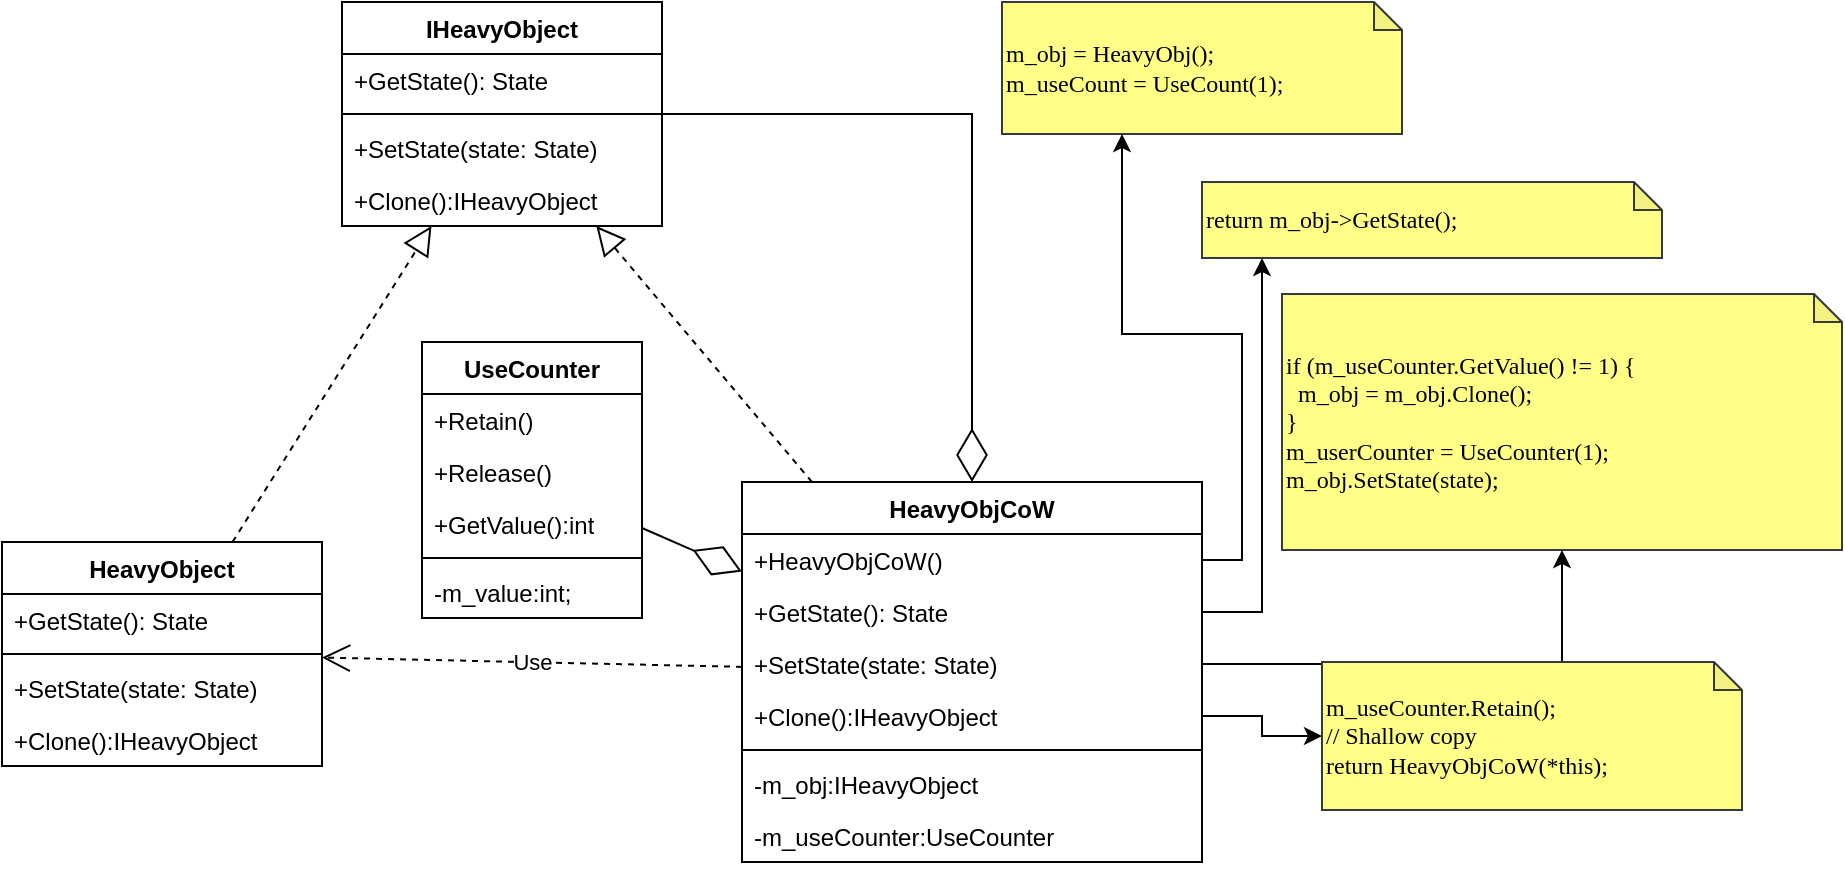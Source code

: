 <mxfile version="22.0.3" type="device">
  <diagram name="Page-1" id="vhR3uLtPj1EHA3B5LUFv">
    <mxGraphModel dx="1434" dy="844" grid="1" gridSize="10" guides="1" tooltips="1" connect="1" arrows="1" fold="1" page="1" pageScale="1" pageWidth="850" pageHeight="1100" math="0" shadow="0">
      <root>
        <mxCell id="0" />
        <mxCell id="1" parent="0" />
        <mxCell id="20PvkgDfle7S_juf0EOD-1" value="IHeavyObject" style="swimlane;fontStyle=1;align=center;verticalAlign=top;childLayout=stackLayout;horizontal=1;startSize=26;horizontalStack=0;resizeParent=1;resizeParentMax=0;resizeLast=0;collapsible=1;marginBottom=0;whiteSpace=wrap;html=1;" vertex="1" parent="1">
          <mxGeometry x="400" y="160" width="160" height="112" as="geometry" />
        </mxCell>
        <mxCell id="20PvkgDfle7S_juf0EOD-2" value="+GetState(): State" style="text;strokeColor=none;fillColor=none;align=left;verticalAlign=top;spacingLeft=4;spacingRight=4;overflow=hidden;rotatable=0;points=[[0,0.5],[1,0.5]];portConstraint=eastwest;whiteSpace=wrap;html=1;" vertex="1" parent="20PvkgDfle7S_juf0EOD-1">
          <mxGeometry y="26" width="160" height="26" as="geometry" />
        </mxCell>
        <mxCell id="20PvkgDfle7S_juf0EOD-3" value="" style="line;strokeWidth=1;fillColor=none;align=left;verticalAlign=middle;spacingTop=-1;spacingLeft=3;spacingRight=3;rotatable=0;labelPosition=right;points=[];portConstraint=eastwest;strokeColor=inherit;" vertex="1" parent="20PvkgDfle7S_juf0EOD-1">
          <mxGeometry y="52" width="160" height="8" as="geometry" />
        </mxCell>
        <mxCell id="20PvkgDfle7S_juf0EOD-4" value="+SetState(state: State)" style="text;strokeColor=none;fillColor=none;align=left;verticalAlign=top;spacingLeft=4;spacingRight=4;overflow=hidden;rotatable=0;points=[[0,0.5],[1,0.5]];portConstraint=eastwest;whiteSpace=wrap;html=1;" vertex="1" parent="20PvkgDfle7S_juf0EOD-1">
          <mxGeometry y="60" width="160" height="26" as="geometry" />
        </mxCell>
        <mxCell id="20PvkgDfle7S_juf0EOD-5" value="+Clone():IHeavyObject" style="text;strokeColor=none;fillColor=none;align=left;verticalAlign=top;spacingLeft=4;spacingRight=4;overflow=hidden;rotatable=0;points=[[0,0.5],[1,0.5]];portConstraint=eastwest;whiteSpace=wrap;html=1;" vertex="1" parent="20PvkgDfle7S_juf0EOD-1">
          <mxGeometry y="86" width="160" height="26" as="geometry" />
        </mxCell>
        <mxCell id="20PvkgDfle7S_juf0EOD-6" value="HeavyObject" style="swimlane;fontStyle=1;align=center;verticalAlign=top;childLayout=stackLayout;horizontal=1;startSize=26;horizontalStack=0;resizeParent=1;resizeParentMax=0;resizeLast=0;collapsible=1;marginBottom=0;whiteSpace=wrap;html=1;" vertex="1" parent="1">
          <mxGeometry x="230" y="430" width="160" height="112" as="geometry" />
        </mxCell>
        <mxCell id="20PvkgDfle7S_juf0EOD-7" value="+GetState(): State" style="text;strokeColor=none;fillColor=none;align=left;verticalAlign=top;spacingLeft=4;spacingRight=4;overflow=hidden;rotatable=0;points=[[0,0.5],[1,0.5]];portConstraint=eastwest;whiteSpace=wrap;html=1;" vertex="1" parent="20PvkgDfle7S_juf0EOD-6">
          <mxGeometry y="26" width="160" height="26" as="geometry" />
        </mxCell>
        <mxCell id="20PvkgDfle7S_juf0EOD-8" value="" style="line;strokeWidth=1;fillColor=none;align=left;verticalAlign=middle;spacingTop=-1;spacingLeft=3;spacingRight=3;rotatable=0;labelPosition=right;points=[];portConstraint=eastwest;strokeColor=inherit;" vertex="1" parent="20PvkgDfle7S_juf0EOD-6">
          <mxGeometry y="52" width="160" height="8" as="geometry" />
        </mxCell>
        <mxCell id="20PvkgDfle7S_juf0EOD-9" value="+SetState(state: State)" style="text;strokeColor=none;fillColor=none;align=left;verticalAlign=top;spacingLeft=4;spacingRight=4;overflow=hidden;rotatable=0;points=[[0,0.5],[1,0.5]];portConstraint=eastwest;whiteSpace=wrap;html=1;" vertex="1" parent="20PvkgDfle7S_juf0EOD-6">
          <mxGeometry y="60" width="160" height="26" as="geometry" />
        </mxCell>
        <mxCell id="20PvkgDfle7S_juf0EOD-10" value="+Clone():IHeavyObject" style="text;strokeColor=none;fillColor=none;align=left;verticalAlign=top;spacingLeft=4;spacingRight=4;overflow=hidden;rotatable=0;points=[[0,0.5],[1,0.5]];portConstraint=eastwest;whiteSpace=wrap;html=1;" vertex="1" parent="20PvkgDfle7S_juf0EOD-6">
          <mxGeometry y="86" width="160" height="26" as="geometry" />
        </mxCell>
        <mxCell id="20PvkgDfle7S_juf0EOD-11" value="" style="endArrow=block;dashed=1;endFill=0;endSize=12;html=1;rounded=0;" edge="1" parent="1" source="20PvkgDfle7S_juf0EOD-6" target="20PvkgDfle7S_juf0EOD-1">
          <mxGeometry width="160" relative="1" as="geometry">
            <mxPoint x="440" y="350" as="sourcePoint" />
            <mxPoint x="600" y="350" as="targetPoint" />
          </mxGeometry>
        </mxCell>
        <mxCell id="20PvkgDfle7S_juf0EOD-12" value="HeavyObjCoW" style="swimlane;fontStyle=1;align=center;verticalAlign=top;childLayout=stackLayout;horizontal=1;startSize=26;horizontalStack=0;resizeParent=1;resizeParentMax=0;resizeLast=0;collapsible=1;marginBottom=0;whiteSpace=wrap;html=1;" vertex="1" parent="1">
          <mxGeometry x="600" y="400" width="230" height="190" as="geometry" />
        </mxCell>
        <mxCell id="20PvkgDfle7S_juf0EOD-37" value="+HeavyObjCoW()" style="text;strokeColor=none;fillColor=none;align=left;verticalAlign=top;spacingLeft=4;spacingRight=4;overflow=hidden;rotatable=0;points=[[0,0.5],[1,0.5]];portConstraint=eastwest;whiteSpace=wrap;html=1;" vertex="1" parent="20PvkgDfle7S_juf0EOD-12">
          <mxGeometry y="26" width="230" height="26" as="geometry" />
        </mxCell>
        <mxCell id="20PvkgDfle7S_juf0EOD-13" value="+GetState(): State" style="text;strokeColor=none;fillColor=none;align=left;verticalAlign=top;spacingLeft=4;spacingRight=4;overflow=hidden;rotatable=0;points=[[0,0.5],[1,0.5]];portConstraint=eastwest;whiteSpace=wrap;html=1;" vertex="1" parent="20PvkgDfle7S_juf0EOD-12">
          <mxGeometry y="52" width="230" height="26" as="geometry" />
        </mxCell>
        <mxCell id="20PvkgDfle7S_juf0EOD-15" value="+SetState(state: State)" style="text;strokeColor=none;fillColor=none;align=left;verticalAlign=top;spacingLeft=4;spacingRight=4;overflow=hidden;rotatable=0;points=[[0,0.5],[1,0.5]];portConstraint=eastwest;whiteSpace=wrap;html=1;" vertex="1" parent="20PvkgDfle7S_juf0EOD-12">
          <mxGeometry y="78" width="230" height="26" as="geometry" />
        </mxCell>
        <mxCell id="20PvkgDfle7S_juf0EOD-16" value="+Clone():IHeavyObject" style="text;strokeColor=none;fillColor=none;align=left;verticalAlign=top;spacingLeft=4;spacingRight=4;overflow=hidden;rotatable=0;points=[[0,0.5],[1,0.5]];portConstraint=eastwest;whiteSpace=wrap;html=1;" vertex="1" parent="20PvkgDfle7S_juf0EOD-12">
          <mxGeometry y="104" width="230" height="26" as="geometry" />
        </mxCell>
        <mxCell id="20PvkgDfle7S_juf0EOD-14" value="" style="line;strokeWidth=1;fillColor=none;align=left;verticalAlign=middle;spacingTop=-1;spacingLeft=3;spacingRight=3;rotatable=0;labelPosition=right;points=[];portConstraint=eastwest;strokeColor=inherit;" vertex="1" parent="20PvkgDfle7S_juf0EOD-12">
          <mxGeometry y="130" width="230" height="8" as="geometry" />
        </mxCell>
        <mxCell id="20PvkgDfle7S_juf0EOD-29" value="-m_obj:IHeavyObject" style="text;strokeColor=none;fillColor=none;align=left;verticalAlign=top;spacingLeft=4;spacingRight=4;overflow=hidden;rotatable=0;points=[[0,0.5],[1,0.5]];portConstraint=eastwest;whiteSpace=wrap;html=1;" vertex="1" parent="20PvkgDfle7S_juf0EOD-12">
          <mxGeometry y="138" width="230" height="26" as="geometry" />
        </mxCell>
        <mxCell id="20PvkgDfle7S_juf0EOD-30" value="-m_useCounter:UseCounter" style="text;strokeColor=none;fillColor=none;align=left;verticalAlign=top;spacingLeft=4;spacingRight=4;overflow=hidden;rotatable=0;points=[[0,0.5],[1,0.5]];portConstraint=eastwest;whiteSpace=wrap;html=1;" vertex="1" parent="20PvkgDfle7S_juf0EOD-12">
          <mxGeometry y="164" width="230" height="26" as="geometry" />
        </mxCell>
        <mxCell id="20PvkgDfle7S_juf0EOD-17" value="" style="endArrow=block;dashed=1;endFill=0;endSize=12;html=1;rounded=0;" edge="1" parent="1" source="20PvkgDfle7S_juf0EOD-12" target="20PvkgDfle7S_juf0EOD-1">
          <mxGeometry width="160" relative="1" as="geometry">
            <mxPoint x="440" y="350" as="sourcePoint" />
            <mxPoint x="600" y="350" as="targetPoint" />
          </mxGeometry>
        </mxCell>
        <mxCell id="20PvkgDfle7S_juf0EOD-18" value="" style="endArrow=diamondThin;endFill=0;endSize=24;html=1;rounded=0;edgeStyle=orthogonalEdgeStyle;" edge="1" parent="1" source="20PvkgDfle7S_juf0EOD-1" target="20PvkgDfle7S_juf0EOD-12">
          <mxGeometry width="160" relative="1" as="geometry">
            <mxPoint x="450" y="530" as="sourcePoint" />
            <mxPoint x="580" y="560" as="targetPoint" />
          </mxGeometry>
        </mxCell>
        <mxCell id="20PvkgDfle7S_juf0EOD-19" value="UseCounter" style="swimlane;fontStyle=1;align=center;verticalAlign=top;childLayout=stackLayout;horizontal=1;startSize=26;horizontalStack=0;resizeParent=1;resizeParentMax=0;resizeLast=0;collapsible=1;marginBottom=0;whiteSpace=wrap;html=1;" vertex="1" parent="1">
          <mxGeometry x="440" y="330" width="110" height="138" as="geometry" />
        </mxCell>
        <mxCell id="20PvkgDfle7S_juf0EOD-20" value="+Retain()" style="text;strokeColor=none;fillColor=none;align=left;verticalAlign=top;spacingLeft=4;spacingRight=4;overflow=hidden;rotatable=0;points=[[0,0.5],[1,0.5]];portConstraint=eastwest;whiteSpace=wrap;html=1;" vertex="1" parent="20PvkgDfle7S_juf0EOD-19">
          <mxGeometry y="26" width="110" height="26" as="geometry" />
        </mxCell>
        <mxCell id="20PvkgDfle7S_juf0EOD-22" value="+Release()" style="text;strokeColor=none;fillColor=none;align=left;verticalAlign=top;spacingLeft=4;spacingRight=4;overflow=hidden;rotatable=0;points=[[0,0.5],[1,0.5]];portConstraint=eastwest;whiteSpace=wrap;html=1;" vertex="1" parent="20PvkgDfle7S_juf0EOD-19">
          <mxGeometry y="52" width="110" height="26" as="geometry" />
        </mxCell>
        <mxCell id="20PvkgDfle7S_juf0EOD-27" value="+GetValue():int" style="text;strokeColor=none;fillColor=none;align=left;verticalAlign=top;spacingLeft=4;spacingRight=4;overflow=hidden;rotatable=0;points=[[0,0.5],[1,0.5]];portConstraint=eastwest;whiteSpace=wrap;html=1;" vertex="1" parent="20PvkgDfle7S_juf0EOD-19">
          <mxGeometry y="78" width="110" height="26" as="geometry" />
        </mxCell>
        <mxCell id="20PvkgDfle7S_juf0EOD-40" value="" style="line;strokeWidth=1;fillColor=none;align=left;verticalAlign=middle;spacingTop=-1;spacingLeft=3;spacingRight=3;rotatable=0;labelPosition=right;points=[];portConstraint=eastwest;strokeColor=inherit;" vertex="1" parent="20PvkgDfle7S_juf0EOD-19">
          <mxGeometry y="104" width="110" height="8" as="geometry" />
        </mxCell>
        <mxCell id="20PvkgDfle7S_juf0EOD-39" value="-m_value:int;" style="text;strokeColor=none;fillColor=none;align=left;verticalAlign=top;spacingLeft=4;spacingRight=4;overflow=hidden;rotatable=0;points=[[0,0.5],[1,0.5]];portConstraint=eastwest;whiteSpace=wrap;html=1;" vertex="1" parent="20PvkgDfle7S_juf0EOD-19">
          <mxGeometry y="112" width="110" height="26" as="geometry" />
        </mxCell>
        <mxCell id="20PvkgDfle7S_juf0EOD-28" value="" style="endArrow=diamondThin;endFill=0;endSize=24;html=1;rounded=0;" edge="1" parent="1" source="20PvkgDfle7S_juf0EOD-19" target="20PvkgDfle7S_juf0EOD-12">
          <mxGeometry width="160" relative="1" as="geometry">
            <mxPoint x="420" y="560" as="sourcePoint" />
            <mxPoint x="580" y="560" as="targetPoint" />
          </mxGeometry>
        </mxCell>
        <mxCell id="20PvkgDfle7S_juf0EOD-31" value="&lt;pre&gt;&lt;font face=&quot;Lucida Console&quot;&gt;return m_obj-&amp;gt;GetState();&lt;/font&gt;&lt;/pre&gt;" style="shape=note;whiteSpace=wrap;html=1;backgroundOutline=1;darkOpacity=0.05;align=left;fillColor=#ffff88;strokeColor=#36393d;size=14;" vertex="1" parent="1">
          <mxGeometry x="830" y="250" width="230" height="38" as="geometry" />
        </mxCell>
        <mxCell id="20PvkgDfle7S_juf0EOD-32" style="edgeStyle=orthogonalEdgeStyle;rounded=0;orthogonalLoop=1;jettySize=auto;html=1;" edge="1" parent="1" source="20PvkgDfle7S_juf0EOD-13" target="20PvkgDfle7S_juf0EOD-31">
          <mxGeometry relative="1" as="geometry">
            <Array as="points">
              <mxPoint x="860" y="465" />
            </Array>
          </mxGeometry>
        </mxCell>
        <mxCell id="20PvkgDfle7S_juf0EOD-33" value="if (m_useCounter.GetValue() != 1) {&lt;br&gt;&amp;nbsp; m_obj = m_obj.Clone();&lt;br&gt;}&lt;br&gt;m_userCounter = UseCounter(1);&lt;br&gt;m_obj.SetState(state);" style="shape=note;whiteSpace=wrap;html=1;backgroundOutline=1;darkOpacity=0.05;align=left;fillColor=#ffff88;strokeColor=#36393d;size=14;fontFamily=Lucida Console;" vertex="1" parent="1">
          <mxGeometry x="870" y="306" width="280" height="128" as="geometry" />
        </mxCell>
        <mxCell id="20PvkgDfle7S_juf0EOD-34" style="edgeStyle=orthogonalEdgeStyle;rounded=0;orthogonalLoop=1;jettySize=auto;html=1;" edge="1" parent="1" source="20PvkgDfle7S_juf0EOD-15" target="20PvkgDfle7S_juf0EOD-33">
          <mxGeometry relative="1" as="geometry" />
        </mxCell>
        <mxCell id="20PvkgDfle7S_juf0EOD-35" value="m_useCounter.Retain();&lt;br&gt;// Shallow copy&lt;br&gt;return HeavyObjCoW(*this);" style="shape=note;whiteSpace=wrap;html=1;backgroundOutline=1;darkOpacity=0.05;align=left;fillColor=#ffff88;strokeColor=#36393d;size=14;fontFamily=Lucida Console;" vertex="1" parent="1">
          <mxGeometry x="890" y="490" width="210" height="74" as="geometry" />
        </mxCell>
        <mxCell id="20PvkgDfle7S_juf0EOD-36" style="edgeStyle=orthogonalEdgeStyle;rounded=0;orthogonalLoop=1;jettySize=auto;html=1;" edge="1" parent="1" source="20PvkgDfle7S_juf0EOD-16" target="20PvkgDfle7S_juf0EOD-35">
          <mxGeometry relative="1" as="geometry" />
        </mxCell>
        <mxCell id="20PvkgDfle7S_juf0EOD-38" value="m_obj = HeavyObj();&lt;br&gt;m_useCount = UseCount(1);" style="shape=note;whiteSpace=wrap;html=1;backgroundOutline=1;darkOpacity=0.05;align=left;fillColor=#ffff88;strokeColor=#36393d;size=14;fontFamily=Lucida Console;" vertex="1" parent="1">
          <mxGeometry x="730" y="160" width="200" height="66" as="geometry" />
        </mxCell>
        <mxCell id="20PvkgDfle7S_juf0EOD-41" style="edgeStyle=orthogonalEdgeStyle;rounded=0;orthogonalLoop=1;jettySize=auto;html=1;" edge="1" parent="1" source="20PvkgDfle7S_juf0EOD-37" target="20PvkgDfle7S_juf0EOD-38">
          <mxGeometry relative="1" as="geometry">
            <Array as="points">
              <mxPoint x="850" y="439" />
              <mxPoint x="850" y="326" />
              <mxPoint x="790" y="326" />
            </Array>
          </mxGeometry>
        </mxCell>
        <mxCell id="20PvkgDfle7S_juf0EOD-42" value="Use" style="endArrow=open;endSize=12;dashed=1;html=1;rounded=0;" edge="1" parent="1" source="20PvkgDfle7S_juf0EOD-12" target="20PvkgDfle7S_juf0EOD-6">
          <mxGeometry width="160" relative="1" as="geometry">
            <mxPoint x="470" y="630" as="sourcePoint" />
            <mxPoint x="630" y="630" as="targetPoint" />
          </mxGeometry>
        </mxCell>
      </root>
    </mxGraphModel>
  </diagram>
</mxfile>
